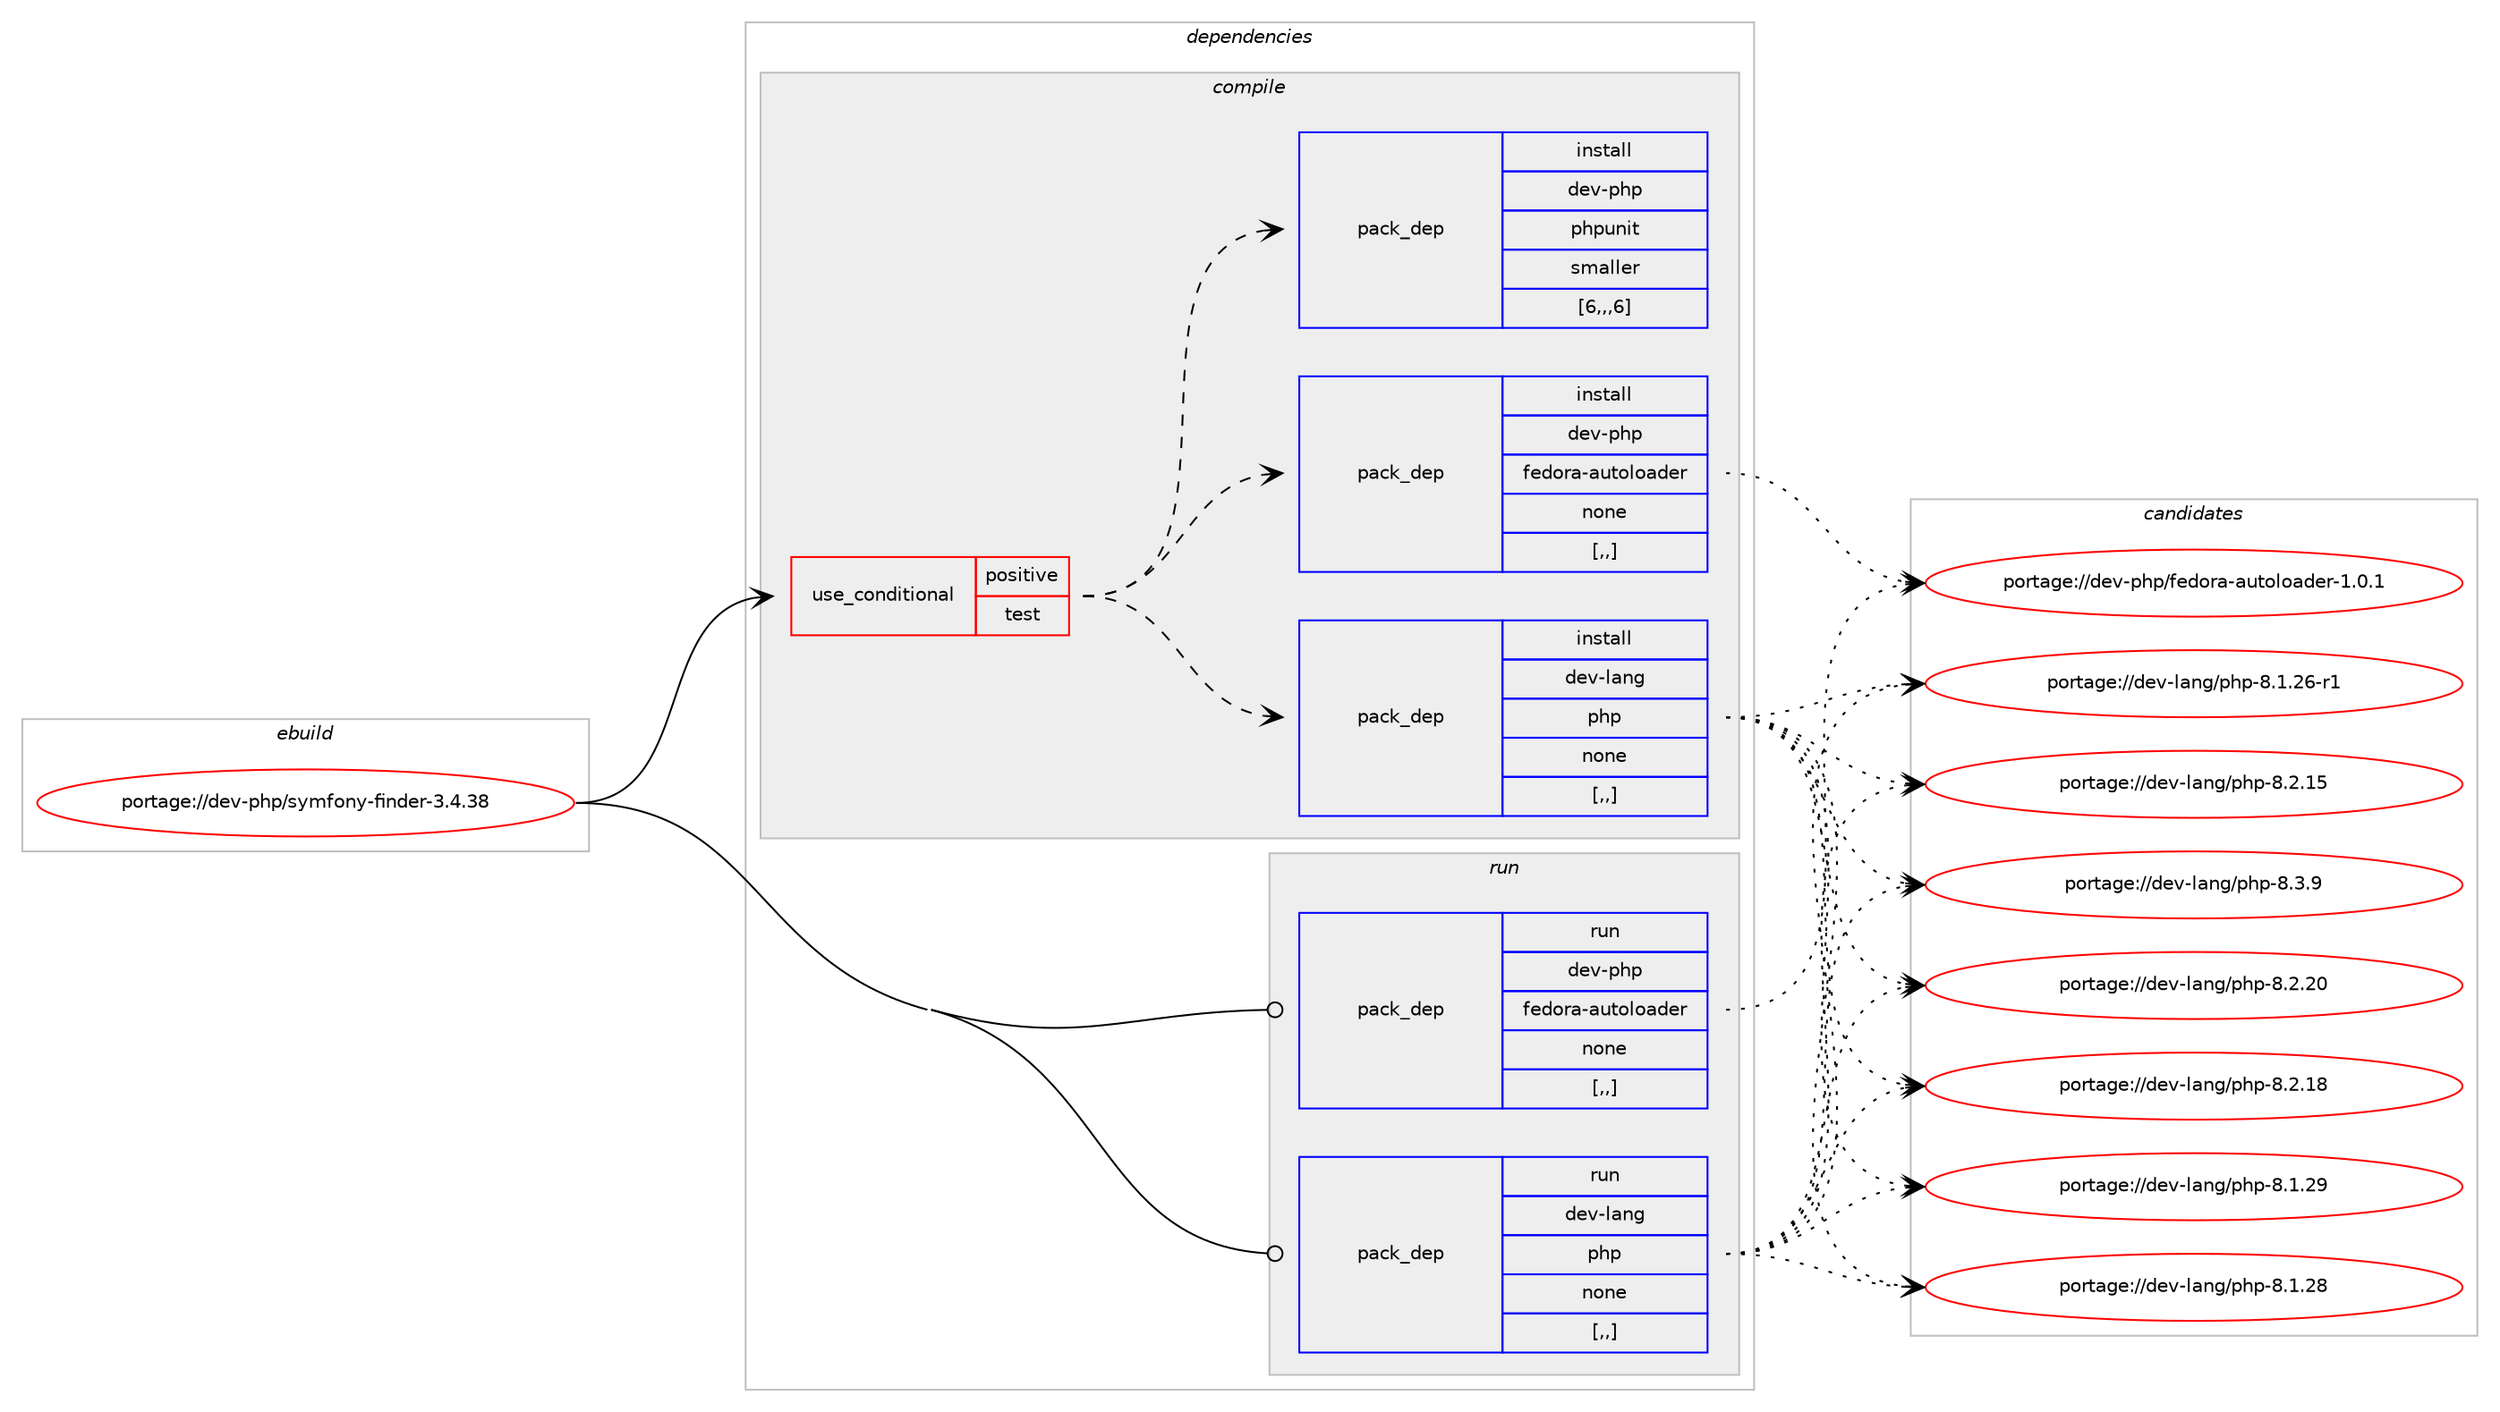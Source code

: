 digraph prolog {

# *************
# Graph options
# *************

newrank=true;
concentrate=true;
compound=true;
graph [rankdir=LR,fontname=Helvetica,fontsize=10,ranksep=1.5];#, ranksep=2.5, nodesep=0.2];
edge  [arrowhead=vee];
node  [fontname=Helvetica,fontsize=10];

# **********
# The ebuild
# **********

subgraph cluster_leftcol {
color=gray;
rank=same;
label=<<i>ebuild</i>>;
id [label="portage://dev-php/symfony-finder-3.4.38", color=red, width=4, href="../dev-php/symfony-finder-3.4.38.svg"];
}

# ****************
# The dependencies
# ****************

subgraph cluster_midcol {
color=gray;
label=<<i>dependencies</i>>;
subgraph cluster_compile {
fillcolor="#eeeeee";
style=filled;
label=<<i>compile</i>>;
subgraph cond30129 {
dependency139748 [label=<<TABLE BORDER="0" CELLBORDER="1" CELLSPACING="0" CELLPADDING="4"><TR><TD ROWSPAN="3" CELLPADDING="10">use_conditional</TD></TR><TR><TD>positive</TD></TR><TR><TD>test</TD></TR></TABLE>>, shape=none, color=red];
subgraph pack108391 {
dependency139749 [label=<<TABLE BORDER="0" CELLBORDER="1" CELLSPACING="0" CELLPADDING="4" WIDTH="220"><TR><TD ROWSPAN="6" CELLPADDING="30">pack_dep</TD></TR><TR><TD WIDTH="110">install</TD></TR><TR><TD>dev-lang</TD></TR><TR><TD>php</TD></TR><TR><TD>none</TD></TR><TR><TD>[,,]</TD></TR></TABLE>>, shape=none, color=blue];
}
dependency139748:e -> dependency139749:w [weight=20,style="dashed",arrowhead="vee"];
subgraph pack108392 {
dependency139750 [label=<<TABLE BORDER="0" CELLBORDER="1" CELLSPACING="0" CELLPADDING="4" WIDTH="220"><TR><TD ROWSPAN="6" CELLPADDING="30">pack_dep</TD></TR><TR><TD WIDTH="110">install</TD></TR><TR><TD>dev-php</TD></TR><TR><TD>fedora-autoloader</TD></TR><TR><TD>none</TD></TR><TR><TD>[,,]</TD></TR></TABLE>>, shape=none, color=blue];
}
dependency139748:e -> dependency139750:w [weight=20,style="dashed",arrowhead="vee"];
subgraph pack108393 {
dependency139751 [label=<<TABLE BORDER="0" CELLBORDER="1" CELLSPACING="0" CELLPADDING="4" WIDTH="220"><TR><TD ROWSPAN="6" CELLPADDING="30">pack_dep</TD></TR><TR><TD WIDTH="110">install</TD></TR><TR><TD>dev-php</TD></TR><TR><TD>phpunit</TD></TR><TR><TD>smaller</TD></TR><TR><TD>[6,,,6]</TD></TR></TABLE>>, shape=none, color=blue];
}
dependency139748:e -> dependency139751:w [weight=20,style="dashed",arrowhead="vee"];
}
id:e -> dependency139748:w [weight=20,style="solid",arrowhead="vee"];
}
subgraph cluster_compileandrun {
fillcolor="#eeeeee";
style=filled;
label=<<i>compile and run</i>>;
}
subgraph cluster_run {
fillcolor="#eeeeee";
style=filled;
label=<<i>run</i>>;
subgraph pack108394 {
dependency139752 [label=<<TABLE BORDER="0" CELLBORDER="1" CELLSPACING="0" CELLPADDING="4" WIDTH="220"><TR><TD ROWSPAN="6" CELLPADDING="30">pack_dep</TD></TR><TR><TD WIDTH="110">run</TD></TR><TR><TD>dev-lang</TD></TR><TR><TD>php</TD></TR><TR><TD>none</TD></TR><TR><TD>[,,]</TD></TR></TABLE>>, shape=none, color=blue];
}
id:e -> dependency139752:w [weight=20,style="solid",arrowhead="odot"];
subgraph pack108395 {
dependency139753 [label=<<TABLE BORDER="0" CELLBORDER="1" CELLSPACING="0" CELLPADDING="4" WIDTH="220"><TR><TD ROWSPAN="6" CELLPADDING="30">pack_dep</TD></TR><TR><TD WIDTH="110">run</TD></TR><TR><TD>dev-php</TD></TR><TR><TD>fedora-autoloader</TD></TR><TR><TD>none</TD></TR><TR><TD>[,,]</TD></TR></TABLE>>, shape=none, color=blue];
}
id:e -> dependency139753:w [weight=20,style="solid",arrowhead="odot"];
}
}

# **************
# The candidates
# **************

subgraph cluster_choices {
rank=same;
color=gray;
label=<<i>candidates</i>>;

subgraph choice108391 {
color=black;
nodesep=1;
choice100101118451089711010347112104112455646514657 [label="portage://dev-lang/php-8.3.9", color=red, width=4,href="../dev-lang/php-8.3.9.svg"];
choice10010111845108971101034711210411245564650465048 [label="portage://dev-lang/php-8.2.20", color=red, width=4,href="../dev-lang/php-8.2.20.svg"];
choice10010111845108971101034711210411245564650464956 [label="portage://dev-lang/php-8.2.18", color=red, width=4,href="../dev-lang/php-8.2.18.svg"];
choice10010111845108971101034711210411245564650464953 [label="portage://dev-lang/php-8.2.15", color=red, width=4,href="../dev-lang/php-8.2.15.svg"];
choice10010111845108971101034711210411245564649465057 [label="portage://dev-lang/php-8.1.29", color=red, width=4,href="../dev-lang/php-8.1.29.svg"];
choice10010111845108971101034711210411245564649465056 [label="portage://dev-lang/php-8.1.28", color=red, width=4,href="../dev-lang/php-8.1.28.svg"];
choice100101118451089711010347112104112455646494650544511449 [label="portage://dev-lang/php-8.1.26-r1", color=red, width=4,href="../dev-lang/php-8.1.26-r1.svg"];
dependency139749:e -> choice100101118451089711010347112104112455646514657:w [style=dotted,weight="100"];
dependency139749:e -> choice10010111845108971101034711210411245564650465048:w [style=dotted,weight="100"];
dependency139749:e -> choice10010111845108971101034711210411245564650464956:w [style=dotted,weight="100"];
dependency139749:e -> choice10010111845108971101034711210411245564650464953:w [style=dotted,weight="100"];
dependency139749:e -> choice10010111845108971101034711210411245564649465057:w [style=dotted,weight="100"];
dependency139749:e -> choice10010111845108971101034711210411245564649465056:w [style=dotted,weight="100"];
dependency139749:e -> choice100101118451089711010347112104112455646494650544511449:w [style=dotted,weight="100"];
}
subgraph choice108392 {
color=black;
nodesep=1;
choice100101118451121041124710210110011111497459711711611110811197100101114454946484649 [label="portage://dev-php/fedora-autoloader-1.0.1", color=red, width=4,href="../dev-php/fedora-autoloader-1.0.1.svg"];
dependency139750:e -> choice100101118451121041124710210110011111497459711711611110811197100101114454946484649:w [style=dotted,weight="100"];
}
subgraph choice108393 {
color=black;
nodesep=1;
}
subgraph choice108394 {
color=black;
nodesep=1;
choice100101118451089711010347112104112455646514657 [label="portage://dev-lang/php-8.3.9", color=red, width=4,href="../dev-lang/php-8.3.9.svg"];
choice10010111845108971101034711210411245564650465048 [label="portage://dev-lang/php-8.2.20", color=red, width=4,href="../dev-lang/php-8.2.20.svg"];
choice10010111845108971101034711210411245564650464956 [label="portage://dev-lang/php-8.2.18", color=red, width=4,href="../dev-lang/php-8.2.18.svg"];
choice10010111845108971101034711210411245564650464953 [label="portage://dev-lang/php-8.2.15", color=red, width=4,href="../dev-lang/php-8.2.15.svg"];
choice10010111845108971101034711210411245564649465057 [label="portage://dev-lang/php-8.1.29", color=red, width=4,href="../dev-lang/php-8.1.29.svg"];
choice10010111845108971101034711210411245564649465056 [label="portage://dev-lang/php-8.1.28", color=red, width=4,href="../dev-lang/php-8.1.28.svg"];
choice100101118451089711010347112104112455646494650544511449 [label="portage://dev-lang/php-8.1.26-r1", color=red, width=4,href="../dev-lang/php-8.1.26-r1.svg"];
dependency139752:e -> choice100101118451089711010347112104112455646514657:w [style=dotted,weight="100"];
dependency139752:e -> choice10010111845108971101034711210411245564650465048:w [style=dotted,weight="100"];
dependency139752:e -> choice10010111845108971101034711210411245564650464956:w [style=dotted,weight="100"];
dependency139752:e -> choice10010111845108971101034711210411245564650464953:w [style=dotted,weight="100"];
dependency139752:e -> choice10010111845108971101034711210411245564649465057:w [style=dotted,weight="100"];
dependency139752:e -> choice10010111845108971101034711210411245564649465056:w [style=dotted,weight="100"];
dependency139752:e -> choice100101118451089711010347112104112455646494650544511449:w [style=dotted,weight="100"];
}
subgraph choice108395 {
color=black;
nodesep=1;
choice100101118451121041124710210110011111497459711711611110811197100101114454946484649 [label="portage://dev-php/fedora-autoloader-1.0.1", color=red, width=4,href="../dev-php/fedora-autoloader-1.0.1.svg"];
dependency139753:e -> choice100101118451121041124710210110011111497459711711611110811197100101114454946484649:w [style=dotted,weight="100"];
}
}

}
